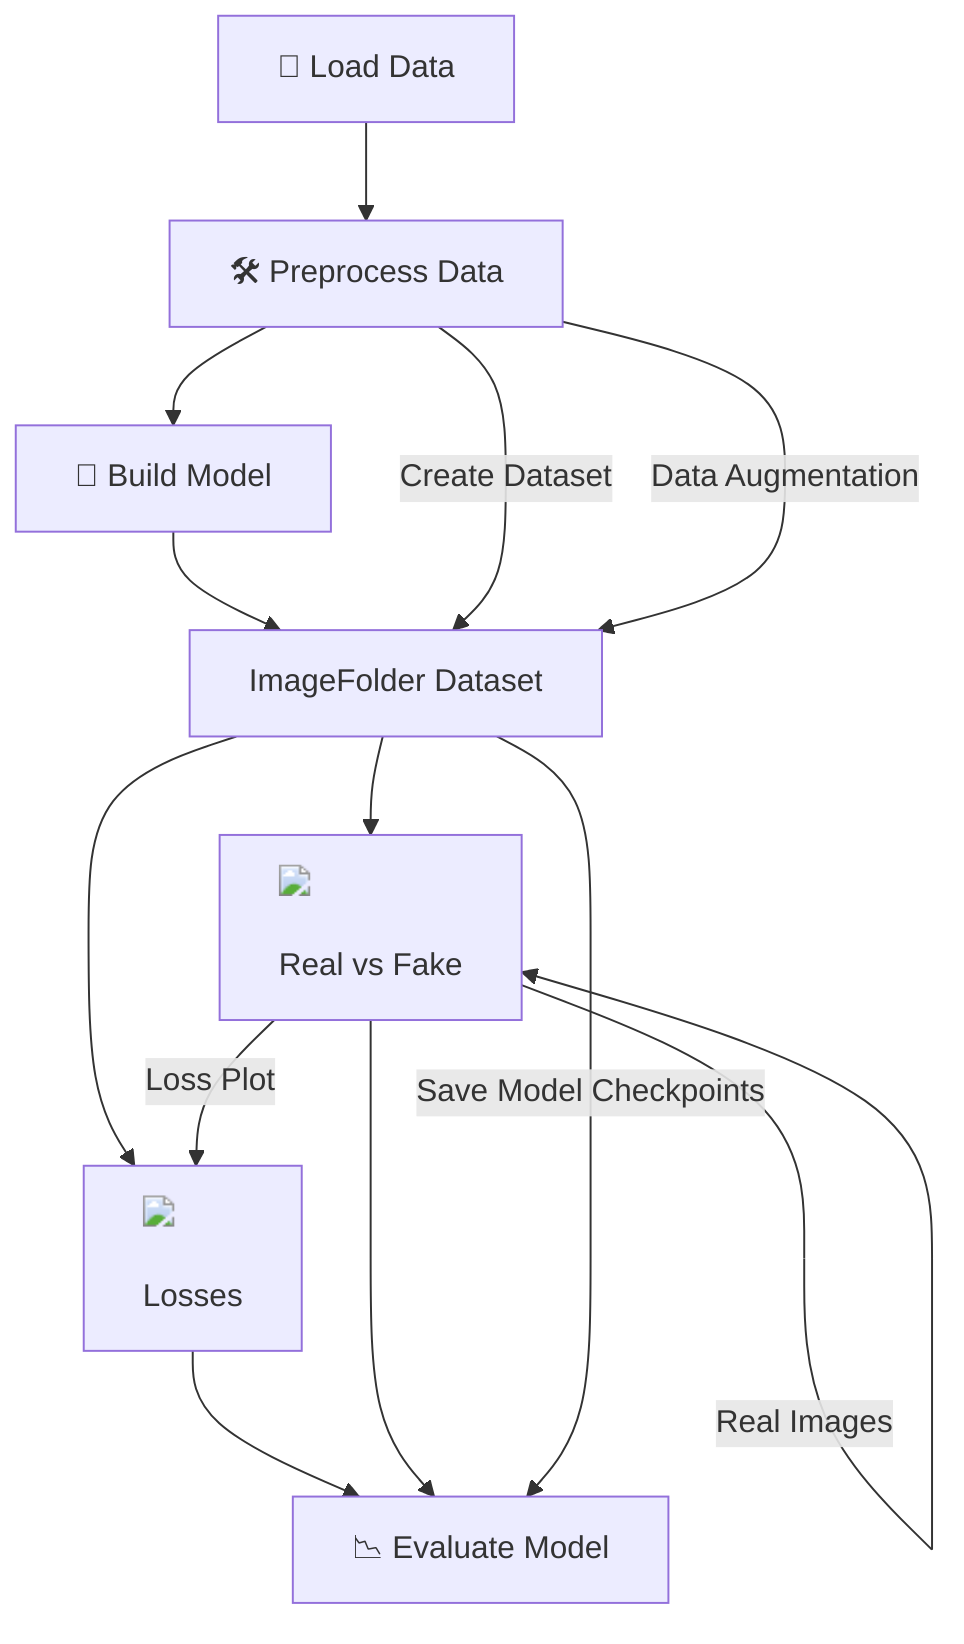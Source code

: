 graph TD
    A["📂 Load Data"]
    B["🛠️ Preprocess Data"]
    C["🧠 Build Model"]
    D["🔄 Train Model"]
    E["📊 Plot Losses"]
    F["📸 Visualize Results"]
    G["📉 Evaluate Model"]

    A --> B
    B --> C
    C --> D
    D --> E
    D --> F
    E --> G
    F --> G

    B -->|Create Dataset| D["ImageFolder Dataset"]
    B -->|Data Augmentation| D
    D -->|Save Model Checkpoints| G
    F -->|Real Images| F["<img src='dummy_plots/barplot_template.svg'/> <br/> Real vs Fake"]
    F -->|Loss Plot| E["<img src='dummy_plots/hist_template.svg'/> <br/> Losses"]